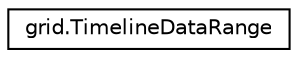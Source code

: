 digraph "Graphical Class Hierarchy"
{
 // LATEX_PDF_SIZE
  edge [fontname="Helvetica",fontsize="10",labelfontname="Helvetica",labelfontsize="10"];
  node [fontname="Helvetica",fontsize="10",shape=record];
  rankdir="LR";
  Node0 [label="grid.TimelineDataRange",height=0.2,width=0.4,color="black", fillcolor="white", style="filled",URL="$classgrid_1_1_timeline_data_range.html",tooltip="TimelineDataRange."];
}
